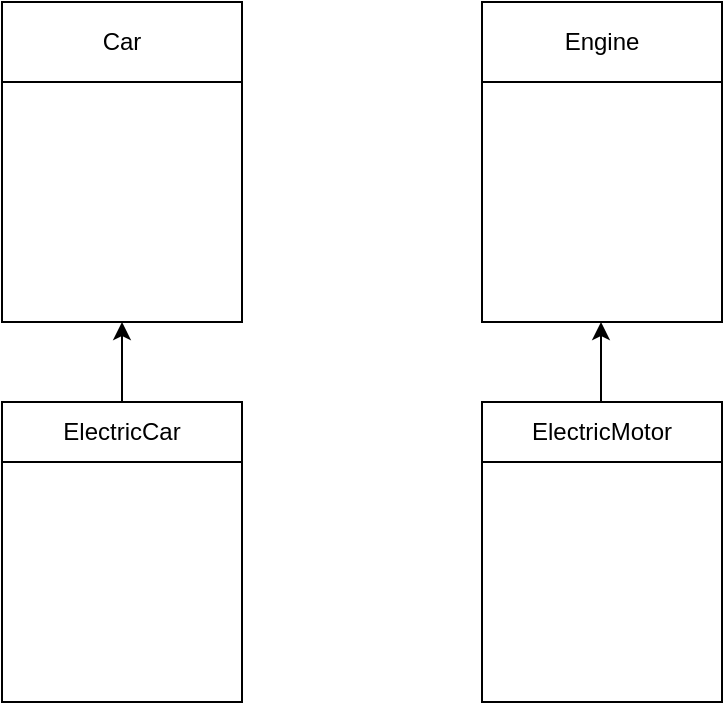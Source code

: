 <mxfile version="14.4.8" type="github" pages="3">
  <diagram id="H_uC5qnMEIIDU2FH9p4h" name="Page-1">
    <mxGraphModel dx="1038" dy="519" grid="1" gridSize="10" guides="1" tooltips="1" connect="1" arrows="1" fold="1" page="1" pageScale="1" pageWidth="827" pageHeight="1169" math="0" shadow="0">
      <root>
        <mxCell id="0" />
        <mxCell id="1" parent="0" />
        <mxCell id="wPuLjgPU27LRzkvxFw3h-1" value="Car" style="rounded=0;whiteSpace=wrap;html=1;" vertex="1" parent="1">
          <mxGeometry x="120" y="80" width="120" height="40" as="geometry" />
        </mxCell>
        <mxCell id="wPuLjgPU27LRzkvxFw3h-2" value="" style="whiteSpace=wrap;html=1;aspect=fixed;" vertex="1" parent="1">
          <mxGeometry x="120" y="120" width="120" height="120" as="geometry" />
        </mxCell>
        <mxCell id="wPuLjgPU27LRzkvxFw3h-3" value="" style="whiteSpace=wrap;html=1;aspect=fixed;" vertex="1" parent="1">
          <mxGeometry x="360" y="120" width="120" height="120" as="geometry" />
        </mxCell>
        <mxCell id="wPuLjgPU27LRzkvxFw3h-4" value="Engine" style="rounded=0;whiteSpace=wrap;html=1;" vertex="1" parent="1">
          <mxGeometry x="360" y="80" width="120" height="40" as="geometry" />
        </mxCell>
        <mxCell id="wPuLjgPU27LRzkvxFw3h-5" value="ElectricCar" style="rounded=0;whiteSpace=wrap;html=1;" vertex="1" parent="1">
          <mxGeometry x="120" y="280" width="120" height="30" as="geometry" />
        </mxCell>
        <mxCell id="wPuLjgPU27LRzkvxFw3h-6" value="ElectricMotor" style="rounded=0;whiteSpace=wrap;html=1;" vertex="1" parent="1">
          <mxGeometry x="360" y="280" width="120" height="30" as="geometry" />
        </mxCell>
        <mxCell id="wPuLjgPU27LRzkvxFw3h-7" value="" style="whiteSpace=wrap;html=1;aspect=fixed;" vertex="1" parent="1">
          <mxGeometry x="120" y="310" width="120" height="120" as="geometry" />
        </mxCell>
        <mxCell id="wPuLjgPU27LRzkvxFw3h-8" value="" style="whiteSpace=wrap;html=1;aspect=fixed;" vertex="1" parent="1">
          <mxGeometry x="360" y="310" width="120" height="120" as="geometry" />
        </mxCell>
        <mxCell id="wPuLjgPU27LRzkvxFw3h-9" value="" style="endArrow=classic;html=1;exitX=0.5;exitY=0;exitDx=0;exitDy=0;" edge="1" parent="1" source="wPuLjgPU27LRzkvxFw3h-5" target="wPuLjgPU27LRzkvxFw3h-2">
          <mxGeometry width="50" height="50" relative="1" as="geometry">
            <mxPoint x="150" y="290" as="sourcePoint" />
            <mxPoint x="200" y="240" as="targetPoint" />
          </mxGeometry>
        </mxCell>
        <mxCell id="wPuLjgPU27LRzkvxFw3h-10" value="" style="endArrow=classic;html=1;exitX=0.5;exitY=0;exitDx=0;exitDy=0;" edge="1" parent="1">
          <mxGeometry width="50" height="50" relative="1" as="geometry">
            <mxPoint x="419.5" y="280" as="sourcePoint" />
            <mxPoint x="419.5" y="240" as="targetPoint" />
          </mxGeometry>
        </mxCell>
      </root>
    </mxGraphModel>
  </diagram>
  <diagram id="527DeEWd8Kz5GQwYQghI" name="Page-2">
    <mxGraphModel dx="1038" dy="519" grid="1" gridSize="10" guides="1" tooltips="1" connect="1" arrows="1" fold="1" page="1" pageScale="1" pageWidth="850" pageHeight="1100" math="0" shadow="0">
      <root>
        <mxCell id="3AlfrjpmLpkVlpKZ16Wm-0" />
        <mxCell id="3AlfrjpmLpkVlpKZ16Wm-1" parent="3AlfrjpmLpkVlpKZ16Wm-0" />
        <mxCell id="0hDwm_g0khshZLAf0ZS5-1" value="" style="whiteSpace=wrap;html=1;aspect=fixed;" vertex="1" parent="3AlfrjpmLpkVlpKZ16Wm-1">
          <mxGeometry x="480" y="40" width="160" height="160" as="geometry" />
        </mxCell>
        <mxCell id="0hDwm_g0khshZLAf0ZS5-6" value="" style="whiteSpace=wrap;html=1;aspect=fixed;" vertex="1" parent="3AlfrjpmLpkVlpKZ16Wm-1">
          <mxGeometry x="280" y="40" width="160" height="160" as="geometry" />
        </mxCell>
        <mxCell id="0hDwm_g0khshZLAf0ZS5-7" value="" style="whiteSpace=wrap;html=1;aspect=fixed;" vertex="1" parent="3AlfrjpmLpkVlpKZ16Wm-1">
          <mxGeometry x="360" y="360" width="160" height="160" as="geometry" />
        </mxCell>
        <mxCell id="0hDwm_g0khshZLAf0ZS5-8" value="" style="whiteSpace=wrap;html=1;aspect=fixed;" vertex="1" parent="3AlfrjpmLpkVlpKZ16Wm-1">
          <mxGeometry x="160" y="360" width="160" height="160" as="geometry" />
        </mxCell>
        <mxCell id="0hDwm_g0khshZLAf0ZS5-9" value="" style="whiteSpace=wrap;html=1;aspect=fixed;" vertex="1" parent="3AlfrjpmLpkVlpKZ16Wm-1">
          <mxGeometry x="690" y="260" width="160" height="160" as="geometry" />
        </mxCell>
        <mxCell id="0hDwm_g0khshZLAf0ZS5-10" value="Car" style="rounded=0;whiteSpace=wrap;html=1;" vertex="1" parent="3AlfrjpmLpkVlpKZ16Wm-1">
          <mxGeometry x="480" width="160" height="40" as="geometry" />
        </mxCell>
        <mxCell id="0hDwm_g0khshZLAf0ZS5-11" value="Abstarct Motor" style="rounded=0;whiteSpace=wrap;html=1;" vertex="1" parent="3AlfrjpmLpkVlpKZ16Wm-1">
          <mxGeometry x="280" width="160" height="40" as="geometry" />
        </mxCell>
        <mxCell id="0hDwm_g0khshZLAf0ZS5-24" style="edgeStyle=orthogonalEdgeStyle;rounded=0;orthogonalLoop=1;jettySize=auto;html=1;exitX=0.5;exitY=0;exitDx=0;exitDy=0;" edge="1" parent="3AlfrjpmLpkVlpKZ16Wm-1" source="0hDwm_g0khshZLAf0ZS5-12" target="0hDwm_g0khshZLAf0ZS5-1">
          <mxGeometry relative="1" as="geometry" />
        </mxCell>
        <mxCell id="0hDwm_g0khshZLAf0ZS5-12" value="Engine" style="rounded=0;whiteSpace=wrap;html=1;" vertex="1" parent="3AlfrjpmLpkVlpKZ16Wm-1">
          <mxGeometry x="360" y="320" width="160" height="40" as="geometry" />
        </mxCell>
        <mxCell id="0hDwm_g0khshZLAf0ZS5-23" style="edgeStyle=orthogonalEdgeStyle;rounded=0;orthogonalLoop=1;jettySize=auto;html=1;exitX=0.5;exitY=0;exitDx=0;exitDy=0;" edge="1" parent="3AlfrjpmLpkVlpKZ16Wm-1" source="0hDwm_g0khshZLAf0ZS5-13" target="0hDwm_g0khshZLAf0ZS5-1">
          <mxGeometry relative="1" as="geometry" />
        </mxCell>
        <mxCell id="0hDwm_g0khshZLAf0ZS5-13" value="ElectricMotor" style="rounded=0;whiteSpace=wrap;html=1;" vertex="1" parent="3AlfrjpmLpkVlpKZ16Wm-1">
          <mxGeometry x="160" y="320" width="160" height="40" as="geometry" />
        </mxCell>
        <mxCell id="0hDwm_g0khshZLAf0ZS5-14" value="Battery" style="rounded=0;whiteSpace=wrap;html=1;" vertex="1" parent="3AlfrjpmLpkVlpKZ16Wm-1">
          <mxGeometry x="690" y="220" width="160" height="40" as="geometry" />
        </mxCell>
        <mxCell id="0hDwm_g0khshZLAf0ZS5-26" value="" style="endArrow=none;dashed=1;html=1;dashPattern=1 3;strokeWidth=2;exitX=0;exitY=0.25;exitDx=0;exitDy=0;" edge="1" parent="3AlfrjpmLpkVlpKZ16Wm-1" source="0hDwm_g0khshZLAf0ZS5-9" target="0hDwm_g0khshZLAf0ZS5-1">
          <mxGeometry width="50" height="50" relative="1" as="geometry">
            <mxPoint x="640" y="290" as="sourcePoint" />
            <mxPoint x="640" y="290" as="targetPoint" />
            <Array as="points" />
          </mxGeometry>
        </mxCell>
        <mxCell id="0hDwm_g0khshZLAf0ZS5-32" value="" style="endArrow=none;dashed=1;html=1;dashPattern=1 3;strokeWidth=2;exitX=0.994;exitY=0.663;exitDx=0;exitDy=0;exitPerimeter=0;entryX=-0.012;entryY=0.663;entryDx=0;entryDy=0;entryPerimeter=0;" edge="1" parent="3AlfrjpmLpkVlpKZ16Wm-1" source="0hDwm_g0khshZLAf0ZS5-6" target="0hDwm_g0khshZLAf0ZS5-1">
          <mxGeometry width="50" height="50" relative="1" as="geometry">
            <mxPoint x="450" y="150" as="sourcePoint" />
            <mxPoint x="500" y="100" as="targetPoint" />
          </mxGeometry>
        </mxCell>
      </root>
    </mxGraphModel>
  </diagram>
  <diagram id="DtxeDili1stCxeAPGWPM" name="Page-3">
    <mxGraphModel dx="1038" dy="519" grid="1" gridSize="10" guides="1" tooltips="1" connect="1" arrows="1" fold="1" page="1" pageScale="1" pageWidth="850" pageHeight="1100" math="0" shadow="0">
      <root>
        <mxCell id="zRjNkXJ7Lctw9Gv5FtJn-0" />
        <mxCell id="zRjNkXJ7Lctw9Gv5FtJn-1" parent="zRjNkXJ7Lctw9Gv5FtJn-0" />
        <mxCell id="OncU8VPzN60OC4lb6APE-19" style="edgeStyle=orthogonalEdgeStyle;rounded=0;orthogonalLoop=1;jettySize=auto;html=1;exitX=1;exitY=0.5;exitDx=0;exitDy=0;" edge="1" parent="zRjNkXJ7Lctw9Gv5FtJn-1" source="OncU8VPzN60OC4lb6APE-0" target="OncU8VPzN60OC4lb6APE-1">
          <mxGeometry relative="1" as="geometry" />
        </mxCell>
        <mxCell id="OncU8VPzN60OC4lb6APE-0" value="" style="whiteSpace=wrap;html=1;aspect=fixed;" vertex="1" parent="zRjNkXJ7Lctw9Gv5FtJn-1">
          <mxGeometry x="40" y="80" width="120" height="120" as="geometry" />
        </mxCell>
        <mxCell id="OncU8VPzN60OC4lb6APE-1" value="" style="whiteSpace=wrap;html=1;aspect=fixed;" vertex="1" parent="zRjNkXJ7Lctw9Gv5FtJn-1">
          <mxGeometry x="240" y="80" width="120" height="120" as="geometry" />
        </mxCell>
        <mxCell id="OncU8VPzN60OC4lb6APE-2" value="" style="whiteSpace=wrap;html=1;aspect=fixed;" vertex="1" parent="zRjNkXJ7Lctw9Gv5FtJn-1">
          <mxGeometry x="440" y="80" width="120" height="120" as="geometry" />
        </mxCell>
        <mxCell id="OncU8VPzN60OC4lb6APE-15" style="edgeStyle=orthogonalEdgeStyle;rounded=0;orthogonalLoop=1;jettySize=auto;html=1;exitX=0;exitY=0.5;exitDx=0;exitDy=0;" edge="1" parent="zRjNkXJ7Lctw9Gv5FtJn-1" source="OncU8VPzN60OC4lb6APE-3" target="OncU8VPzN60OC4lb6APE-2">
          <mxGeometry relative="1" as="geometry" />
        </mxCell>
        <mxCell id="OncU8VPzN60OC4lb6APE-3" value="" style="whiteSpace=wrap;html=1;aspect=fixed;" vertex="1" parent="zRjNkXJ7Lctw9Gv5FtJn-1">
          <mxGeometry x="640" y="80" width="120" height="120" as="geometry" />
        </mxCell>
        <mxCell id="OncU8VPzN60OC4lb6APE-4" value="" style="whiteSpace=wrap;html=1;aspect=fixed;" vertex="1" parent="zRjNkXJ7Lctw9Gv5FtJn-1">
          <mxGeometry x="80" y="400" width="120" height="120" as="geometry" />
        </mxCell>
        <mxCell id="OncU8VPzN60OC4lb6APE-5" value="" style="whiteSpace=wrap;html=1;aspect=fixed;" vertex="1" parent="zRjNkXJ7Lctw9Gv5FtJn-1">
          <mxGeometry x="320" y="400" width="120" height="120" as="geometry" />
        </mxCell>
        <mxCell id="OncU8VPzN60OC4lb6APE-6" value="" style="whiteSpace=wrap;html=1;aspect=fixed;" vertex="1" parent="zRjNkXJ7Lctw9Gv5FtJn-1">
          <mxGeometry x="560" y="400" width="120" height="120" as="geometry" />
        </mxCell>
        <mxCell id="OncU8VPzN60OC4lb6APE-8" value="Car" style="rounded=0;whiteSpace=wrap;html=1;" vertex="1" parent="zRjNkXJ7Lctw9Gv5FtJn-1">
          <mxGeometry x="40" y="40" width="120" height="40" as="geometry" />
        </mxCell>
        <mxCell id="OncU8VPzN60OC4lb6APE-9" value="ElectricCar" style="rounded=0;whiteSpace=wrap;html=1;" vertex="1" parent="zRjNkXJ7Lctw9Gv5FtJn-1">
          <mxGeometry x="240" y="40" width="120" height="40" as="geometry" />
        </mxCell>
        <mxCell id="OncU8VPzN60OC4lb6APE-17" style="edgeStyle=orthogonalEdgeStyle;rounded=0;orthogonalLoop=1;jettySize=auto;html=1;exitX=0.5;exitY=0;exitDx=0;exitDy=0;entryX=0.5;entryY=0;entryDx=0;entryDy=0;" edge="1" parent="zRjNkXJ7Lctw9Gv5FtJn-1" source="OncU8VPzN60OC4lb6APE-10" target="OncU8VPzN60OC4lb6APE-8">
          <mxGeometry relative="1" as="geometry" />
        </mxCell>
        <mxCell id="OncU8VPzN60OC4lb6APE-10" value="Motor" style="rounded=0;whiteSpace=wrap;html=1;" vertex="1" parent="zRjNkXJ7Lctw9Gv5FtJn-1">
          <mxGeometry x="440" y="40" width="120" height="40" as="geometry" />
        </mxCell>
        <mxCell id="OncU8VPzN60OC4lb6APE-11" value="Engine" style="rounded=0;whiteSpace=wrap;html=1;" vertex="1" parent="zRjNkXJ7Lctw9Gv5FtJn-1">
          <mxGeometry x="640" y="40" width="120" height="40" as="geometry" />
        </mxCell>
        <mxCell id="OncU8VPzN60OC4lb6APE-16" style="edgeStyle=orthogonalEdgeStyle;rounded=0;orthogonalLoop=1;jettySize=auto;html=1;exitX=0.5;exitY=0;exitDx=0;exitDy=0;entryX=0.5;entryY=1;entryDx=0;entryDy=0;" edge="1" parent="zRjNkXJ7Lctw9Gv5FtJn-1" source="OncU8VPzN60OC4lb6APE-12" target="OncU8VPzN60OC4lb6APE-2">
          <mxGeometry relative="1" as="geometry" />
        </mxCell>
        <mxCell id="OncU8VPzN60OC4lb6APE-12" value="ElectricMotor" style="rounded=0;whiteSpace=wrap;html=1;" vertex="1" parent="zRjNkXJ7Lctw9Gv5FtJn-1">
          <mxGeometry x="80" y="360" width="120" height="40" as="geometry" />
        </mxCell>
        <mxCell id="OncU8VPzN60OC4lb6APE-18" style="edgeStyle=orthogonalEdgeStyle;rounded=0;orthogonalLoop=1;jettySize=auto;html=1;exitX=0.5;exitY=0;exitDx=0;exitDy=0;" edge="1" parent="zRjNkXJ7Lctw9Gv5FtJn-1" source="OncU8VPzN60OC4lb6APE-13" target="OncU8VPzN60OC4lb6APE-0">
          <mxGeometry relative="1" as="geometry">
            <mxPoint x="90" y="210" as="targetPoint" />
            <Array as="points">
              <mxPoint x="380" y="310" />
              <mxPoint x="100" y="310" />
            </Array>
          </mxGeometry>
        </mxCell>
        <mxCell id="OncU8VPzN60OC4lb6APE-13" value="Battery" style="rounded=0;whiteSpace=wrap;html=1;" vertex="1" parent="zRjNkXJ7Lctw9Gv5FtJn-1">
          <mxGeometry x="320" y="360" width="120" height="40" as="geometry" />
        </mxCell>
        <mxCell id="OncU8VPzN60OC4lb6APE-14" value="Rechargeable" style="rounded=0;whiteSpace=wrap;html=1;" vertex="1" parent="zRjNkXJ7Lctw9Gv5FtJn-1">
          <mxGeometry x="560" y="360" width="120" height="40" as="geometry" />
        </mxCell>
      </root>
    </mxGraphModel>
  </diagram>
</mxfile>
